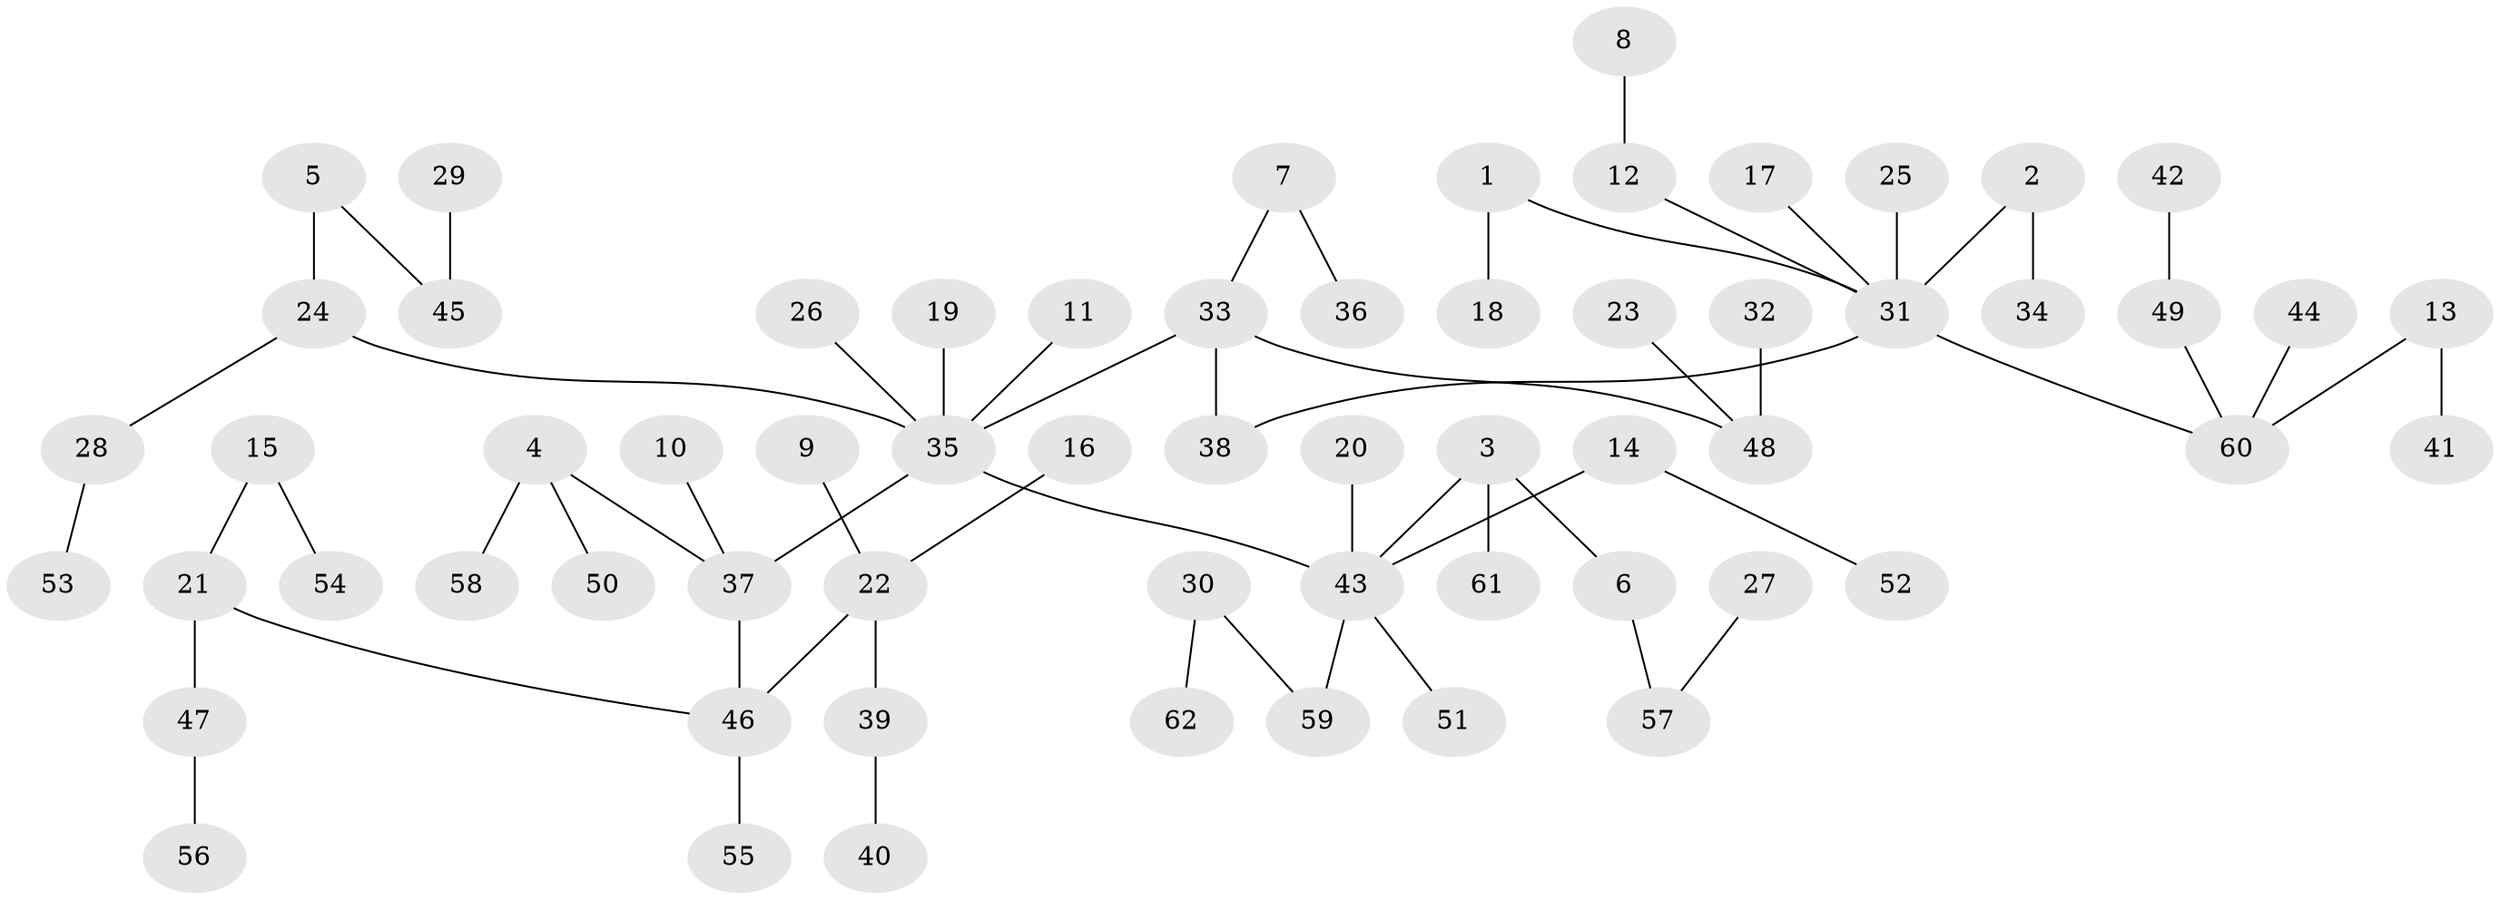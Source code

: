 // original degree distribution, {7: 0.016129032258064516, 6: 0.016129032258064516, 5: 0.03225806451612903, 3: 0.10483870967741936, 9: 0.008064516129032258, 2: 0.28225806451612906, 1: 0.5, 4: 0.04032258064516129}
// Generated by graph-tools (version 1.1) at 2025/02/03/09/25 03:02:22]
// undirected, 62 vertices, 61 edges
graph export_dot {
graph [start="1"]
  node [color=gray90,style=filled];
  1;
  2;
  3;
  4;
  5;
  6;
  7;
  8;
  9;
  10;
  11;
  12;
  13;
  14;
  15;
  16;
  17;
  18;
  19;
  20;
  21;
  22;
  23;
  24;
  25;
  26;
  27;
  28;
  29;
  30;
  31;
  32;
  33;
  34;
  35;
  36;
  37;
  38;
  39;
  40;
  41;
  42;
  43;
  44;
  45;
  46;
  47;
  48;
  49;
  50;
  51;
  52;
  53;
  54;
  55;
  56;
  57;
  58;
  59;
  60;
  61;
  62;
  1 -- 18 [weight=1.0];
  1 -- 31 [weight=1.0];
  2 -- 31 [weight=1.0];
  2 -- 34 [weight=1.0];
  3 -- 6 [weight=1.0];
  3 -- 43 [weight=1.0];
  3 -- 61 [weight=1.0];
  4 -- 37 [weight=1.0];
  4 -- 50 [weight=1.0];
  4 -- 58 [weight=1.0];
  5 -- 24 [weight=1.0];
  5 -- 45 [weight=1.0];
  6 -- 57 [weight=1.0];
  7 -- 33 [weight=1.0];
  7 -- 36 [weight=1.0];
  8 -- 12 [weight=1.0];
  9 -- 22 [weight=1.0];
  10 -- 37 [weight=1.0];
  11 -- 35 [weight=1.0];
  12 -- 31 [weight=1.0];
  13 -- 41 [weight=1.0];
  13 -- 60 [weight=1.0];
  14 -- 43 [weight=1.0];
  14 -- 52 [weight=1.0];
  15 -- 21 [weight=1.0];
  15 -- 54 [weight=1.0];
  16 -- 22 [weight=1.0];
  17 -- 31 [weight=1.0];
  19 -- 35 [weight=1.0];
  20 -- 43 [weight=1.0];
  21 -- 46 [weight=1.0];
  21 -- 47 [weight=1.0];
  22 -- 39 [weight=1.0];
  22 -- 46 [weight=1.0];
  23 -- 48 [weight=1.0];
  24 -- 28 [weight=1.0];
  24 -- 35 [weight=1.0];
  25 -- 31 [weight=1.0];
  26 -- 35 [weight=1.0];
  27 -- 57 [weight=1.0];
  28 -- 53 [weight=1.0];
  29 -- 45 [weight=1.0];
  30 -- 59 [weight=1.0];
  30 -- 62 [weight=1.0];
  31 -- 38 [weight=1.0];
  31 -- 60 [weight=1.0];
  32 -- 48 [weight=1.0];
  33 -- 35 [weight=1.0];
  33 -- 38 [weight=1.0];
  33 -- 48 [weight=1.0];
  35 -- 37 [weight=1.0];
  35 -- 43 [weight=1.0];
  37 -- 46 [weight=1.0];
  39 -- 40 [weight=1.0];
  42 -- 49 [weight=1.0];
  43 -- 51 [weight=1.0];
  43 -- 59 [weight=1.0];
  44 -- 60 [weight=1.0];
  46 -- 55 [weight=1.0];
  47 -- 56 [weight=1.0];
  49 -- 60 [weight=1.0];
}

